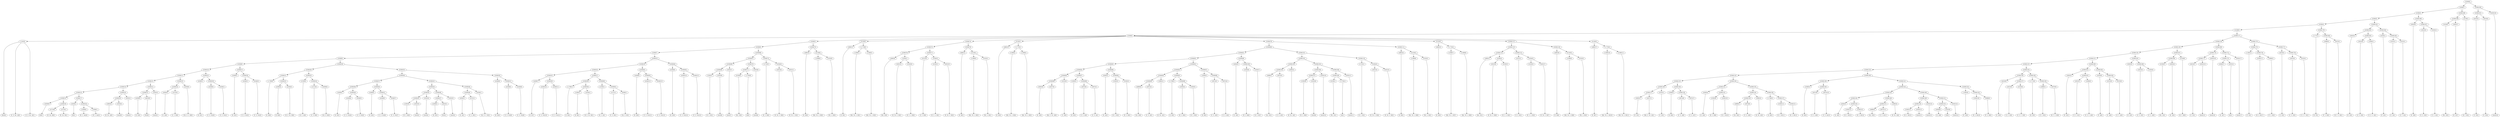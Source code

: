 digraph sample{
"L-543(0)"->"[Dis](0)"
"L-543(0)"->"[C  D  Dis  A](0)"
"L-543(0)"->"[C  D  Dis  A](1)"
"L5036(0)"->"[D](0)"
"L4719(0)"->"[D  Gis  B](0)"
"L4719(1)"->"[D  Gis  B](1)"
"L5306(16)"->"L4719(0)"
"L5306(16)"->"L4719(1)"
"L5306(15)"->"L5036(0)"
"L5306(15)"->"L5306(16)"
"L5036(1)"->"[D](1)"
"L2589(0)"->"[D  G  Ais](0)"
"L2589(1)"->"[D  G  Ais](1)"
"L5306(18)"->"L2589(0)"
"L5306(18)"->"L2589(1)"
"L5306(17)"->"L5036(1)"
"L5306(17)"->"L5306(18)"
"L5306(14)"->"L5306(15)"
"L5306(14)"->"L5306(17)"
"L2695(0)"->"[D  Fis  A](0)"
"L3503(0)"->"[rest](0)"
"L5306(20)"->"L2695(0)"
"L5306(20)"->"L3503(0)"
"L3503(1)"->"[rest](1)"
"L5306(19)"->"L5306(20)"
"L5306(19)"->"L3503(1)"
"L5306(13)"->"L5306(14)"
"L5306(13)"->"L5306(19)"
"L4266(0)"->"[D  E](0)"
"L4916(0)"->"[Fis](0)"
"L5306(22)"->"L4266(0)"
"L5306(22)"->"L4916(0)"
"L3503(2)"->"[rest](2)"
"L5306(21)"->"L5306(22)"
"L5306(21)"->"L3503(2)"
"L5306(12)"->"L5306(13)"
"L5306(12)"->"L5306(21)"
"L4564(0)"->"[G  A](0)"
"L3132(0)"->"[C  G  B](0)"
"L5306(24)"->"L4564(0)"
"L5306(24)"->"L3132(0)"
"L4339(0)"->"[Cis  D  G  B](0)"
"L5306(23)"->"L5306(24)"
"L5306(23)"->"L4339(0)"
"L5306(11)"->"L5306(12)"
"L5306(11)"->"L5306(23)"
"L4266(1)"->"[D  E](1)"
"L4346(0)"->"[C  D  Fis](0)"
"L4346(1)"->"[C  D  Fis](1)"
"L5306(26)"->"L4346(0)"
"L5306(26)"->"L4346(1)"
"L5306(25)"->"L4266(1)"
"L5306(25)"->"L5306(26)"
"L5306(10)"->"L5306(11)"
"L5306(10)"->"L5306(25)"
"L4266(2)"->"[D  E](2)"
"L4346(2)"->"[C  D  Fis](2)"
"L4346(3)"->"[C  D  Fis](3)"
"L5306(28)"->"L4346(2)"
"L5306(28)"->"L4346(3)"
"L5306(27)"->"L4266(2)"
"L5306(27)"->"L5306(28)"
"L5306(9)"->"L5306(10)"
"L5306(9)"->"L5306(27)"
"L-1796(0)"->"[G  B](0)"
"L2380(0)"->"[D  B](0)"
"L4164(0)"->"[D  E  Fis  B](0)"
"L5306(32)"->"L2380(0)"
"L5306(32)"->"L4164(0)"
"L5306(31)"->"L-1796(0)"
"L5306(31)"->"L5306(32)"
"L1559(0)"->"[D  G  A](0)"
"L1212(0)"->"[C  D  B](0)"
"L4308(0)"->"[Cis  D  B](0)"
"L5306(34)"->"L1212(0)"
"L5306(34)"->"L4308(0)"
"L5306(33)"->"L1559(0)"
"L5306(33)"->"L5306(34)"
"L5306(30)"->"L5306(31)"
"L5306(30)"->"L5306(33)"
"L4266(3)"->"[D  E](3)"
"L4346(4)"->"[C  D  Fis](4)"
"L4346(5)"->"[C  D  Fis](5)"
"L5306(39)"->"L4346(4)"
"L5306(39)"->"L4346(5)"
"L5306(38)"->"L4266(3)"
"L5306(38)"->"L5306(39)"
"L4266(4)"->"[D  E](4)"
"L4346(6)"->"[C  D  Fis](6)"
"L4346(7)"->"[C  D  Fis](7)"
"L5306(41)"->"L4346(6)"
"L5306(41)"->"L4346(7)"
"L5306(40)"->"L4266(4)"
"L5306(40)"->"L5306(41)"
"L5306(37)"->"L5306(38)"
"L5306(37)"->"L5306(40)"
"L2583(0)"->"[D  G  B](0)"
"L3503(3)"->"[rest](3)"
"L5306(45)"->"L2583(0)"
"L5306(45)"->"L3503(3)"
"L3503(4)"->"[rest](4)"
"L5306(44)"->"L5306(45)"
"L5306(44)"->"L3503(4)"
"L4266(5)"->"[D  E](5)"
"L4916(1)"->"[Fis](1)"
"L5306(47)"->"L4266(5)"
"L5306(47)"->"L4916(1)"
"L3503(5)"->"[rest](5)"
"L5306(46)"->"L5306(47)"
"L5306(46)"->"L3503(5)"
"L5306(43)"->"L5306(44)"
"L5306(43)"->"L5306(46)"
"L4564(1)"->"[G  A](1)"
"L3132(1)"->"[C  G  B](1)"
"L5306(49)"->"L4564(1)"
"L5306(49)"->"L3132(1)"
"L4339(1)"->"[Cis  D  G  B](1)"
"L5306(48)"->"L5306(49)"
"L5306(48)"->"L4339(1)"
"L5306(42)"->"L5306(43)"
"L5306(42)"->"L5306(48)"
"L5306(36)"->"L5306(37)"
"L5306(36)"->"L5306(42)"
"L4266(6)"->"[D  E](6)"
"L4346(8)"->"[C  D  Fis](8)"
"L4346(9)"->"[C  D  Fis](9)"
"L5306(51)"->"L4346(8)"
"L5306(51)"->"L4346(9)"
"L5306(50)"->"L4266(6)"
"L5306(50)"->"L5306(51)"
"L5306(35)"->"L5306(36)"
"L5306(35)"->"L5306(50)"
"L5306(29)"->"L5306(30)"
"L5306(29)"->"L5306(35)"
"L5306(8)"->"L5306(9)"
"L5306(8)"->"L5306(29)"
"L4266(7)"->"[D  E](7)"
"L4346(10)"->"[C  D  Fis](10)"
"L4346(11)"->"[C  D  Fis](11)"
"L5306(56)"->"L4346(10)"
"L5306(56)"->"L4346(11)"
"L5306(55)"->"L4266(7)"
"L5306(55)"->"L5306(56)"
"L-1796(1)"->"[G  B](1)"
"L2380(1)"->"[D  B](1)"
"L4164(1)"->"[D  E  Fis  B](1)"
"L5306(59)"->"L2380(1)"
"L5306(59)"->"L4164(1)"
"L5306(58)"->"L-1796(1)"
"L5306(58)"->"L5306(59)"
"L1559(1)"->"[D  G  A](1)"
"L1212(1)"->"[C  D  B](1)"
"L4308(1)"->"[Cis  D  B](1)"
"L5306(61)"->"L1212(1)"
"L5306(61)"->"L4308(1)"
"L5306(60)"->"L1559(1)"
"L5306(60)"->"L5306(61)"
"L5306(57)"->"L5306(58)"
"L5306(57)"->"L5306(60)"
"L5306(54)"->"L5306(55)"
"L5306(54)"->"L5306(57)"
"L4266(8)"->"[D  E](8)"
"L4346(12)"->"[C  D  Fis](12)"
"L4346(13)"->"[C  D  Fis](13)"
"L5306(63)"->"L4346(12)"
"L5306(63)"->"L4346(13)"
"L5306(62)"->"L4266(8)"
"L5306(62)"->"L5306(63)"
"L5306(53)"->"L5306(54)"
"L5306(53)"->"L5306(62)"
"L4266(9)"->"[D  E](9)"
"L4346(14)"->"[C  D  Fis](14)"
"L4346(15)"->"[C  D  Fis](15)"
"L5306(65)"->"L4346(14)"
"L5306(65)"->"L4346(15)"
"L5306(64)"->"L4266(9)"
"L5306(64)"->"L5306(65)"
"L5306(52)"->"L5306(53)"
"L5306(52)"->"L5306(64)"
"L5306(7)"->"L5306(8)"
"L5306(7)"->"L5306(52)"
"L2583(1)"->"[D  G  B](1)"
"L3503(6)"->"[rest](6)"
"L5306(69)"->"L2583(1)"
"L5306(69)"->"L3503(6)"
"L3503(7)"->"[rest](7)"
"L5306(68)"->"L5306(69)"
"L5306(68)"->"L3503(7)"
"L3236(0)"->"[Fis  G](0)"
"L-1794(0)"->"[A](0)"
"L5306(71)"->"L3236(0)"
"L5306(71)"->"L-1794(0)"
"L3503(8)"->"[rest](8)"
"L5306(70)"->"L5306(71)"
"L5306(70)"->"L3503(8)"
"L5306(67)"->"L5306(68)"
"L5306(67)"->"L5306(70)"
"L1735(0)"->"[E  G  B](0)"
"L5052(0)"->"[E  Fis  G  B](0)"
"L5052(1)"->"[E  Fis  G  B](1)"
"L5284(0)"->"L5052(0)"
"L5284(0)"->"L5052(1)"
"L5306(72)"->"L1735(0)"
"L5306(72)"->"L5284(0)"
"L5306(66)"->"L5306(67)"
"L5306(66)"->"L5306(72)"
"L5306(6)"->"L5306(7)"
"L5306(6)"->"L5306(66)"
"L4982(0)"->"[E  B](0)"
"L1396(0)"->"[Dis  Fis  A  B](0)"
"L2320(0)"->"[Fis  A  B](0)"
"L5126(0)"->"L1396(0)"
"L5126(0)"->"L2320(0)"
"L5306(73)"->"L4982(0)"
"L5306(73)"->"L5126(0)"
"L5306(5)"->"L5306(6)"
"L5306(5)"->"L5306(73)"
"L4982(1)"->"[E  B](1)"
"L1396(1)"->"[Dis  Fis  A  B](1)"
"L1396(2)"->"[Dis  Fis  A  B](2)"
"L-1778(0)"->"L1396(1)"
"L-1778(0)"->"L1396(2)"
"L5159(0)"->"L4982(1)"
"L5159(0)"->"L-1778(0)"
"L3893(0)"->"[Dis  E](0)"
"L5052(2)"->"[E  Fis  G  B](2)"
"L5163(0)"->"[E  G  A  B](0)"
"L5284(1)"->"L5052(2)"
"L5284(1)"->"L5163(0)"
"L5306(76)"->"L3893(0)"
"L5306(76)"->"L5284(1)"
"L5222(0)"->"[C  E  B](0)"
"L5163(1)"->"[E  G  A  B](1)"
"L5052(3)"->"[E  Fis  G  B](3)"
"L5284(2)"->"L5163(1)"
"L5284(2)"->"L5052(3)"
"L5306(77)"->"L5222(0)"
"L5306(77)"->"L5284(2)"
"L5306(75)"->"L5306(76)"
"L5306(75)"->"L5306(77)"
"L4982(2)"->"[E  B](2)"
"L1396(3)"->"[Dis  Fis  A  B](3)"
"L2320(1)"->"[Fis  A  B](1)"
"L5126(1)"->"L1396(3)"
"L5126(1)"->"L2320(1)"
"L5306(78)"->"L4982(2)"
"L5306(78)"->"L5126(1)"
"L5306(74)"->"L5306(75)"
"L5306(74)"->"L5306(78)"
"L4982(3)"->"[E  B](3)"
"L1396(4)"->"[Dis  Fis  A  B](4)"
"L1396(5)"->"[Dis  Fis  A  B](5)"
"L-1778(1)"->"L1396(4)"
"L-1778(1)"->"L1396(5)"
"L5159(1)"->"L4982(3)"
"L5159(1)"->"L-1778(1)"
"L3003(0)"->"[E  G](0)"
"L4357(0)"->"[Dis  E  Fis  A](0)"
"L5306(86)"->"L3003(0)"
"L5306(86)"->"L4357(0)"
"L3235(0)"->"[C  D](0)"
"L5306(85)"->"L5306(86)"
"L5306(85)"->"L3235(0)"
"L2380(2)"->"[D  B](2)"
"L3874(0)"->"[C  D  A](0)"
"L3874(1)"->"[C  D  A](1)"
"L5306(88)"->"L3874(0)"
"L5306(88)"->"L3874(1)"
"L5306(87)"->"L2380(2)"
"L5306(87)"->"L5306(88)"
"L5306(84)"->"L5306(85)"
"L5306(84)"->"L5306(87)"
"L4564(2)"->"[G  A](2)"
"L2583(2)"->"[D  G  B](2)"
"L2583(3)"->"[D  G  B](3)"
"L5306(90)"->"L2583(2)"
"L5306(90)"->"L2583(3)"
"L5306(89)"->"L4564(2)"
"L5306(89)"->"L5306(90)"
"L5306(83)"->"L5306(84)"
"L5306(83)"->"L5306(89)"
"L4668(0)"->"[Cis  D](0)"
"L3874(2)"->"[C  D  A](2)"
"L5306(94)"->"L4668(0)"
"L5306(94)"->"L3874(2)"
"L2695(1)"->"[D  Fis  A](1)"
"L5306(93)"->"L5306(94)"
"L5306(93)"->"L2695(1)"
"L-1796(2)"->"[G  B](2)"
"L2583(4)"->"[D  G  B](4)"
"L2583(5)"->"[D  G  B](5)"
"L5306(96)"->"L2583(4)"
"L5306(96)"->"L2583(5)"
"L5306(95)"->"L-1796(2)"
"L5306(95)"->"L5306(96)"
"L5306(92)"->"L5306(93)"
"L5306(92)"->"L5306(95)"
"L2380(3)"->"[D  B](3)"
"L3874(3)"->"[C  D  A](3)"
"L3874(4)"->"[C  D  A](4)"
"L5306(98)"->"L3874(3)"
"L5306(98)"->"L3874(4)"
"L5306(97)"->"L2380(3)"
"L5306(97)"->"L5306(98)"
"L5306(91)"->"L5306(92)"
"L5306(91)"->"L5306(97)"
"L5306(82)"->"L5306(83)"
"L5306(82)"->"L5306(91)"
"L4564(3)"->"[G  A](3)"
"L2583(6)"->"[D  G  B](6)"
"L2583(7)"->"[D  G  B](7)"
"L5306(100)"->"L2583(6)"
"L5306(100)"->"L2583(7)"
"L5306(99)"->"L4564(3)"
"L5306(99)"->"L5306(100)"
"L5306(81)"->"L5306(82)"
"L5306(81)"->"L5306(99)"
"L4668(1)"->"[Cis  D](1)"
"L3874(5)"->"[C  D  A](5)"
"L5306(104)"->"L4668(1)"
"L5306(104)"->"L3874(5)"
"L2695(2)"->"[D  Fis  A](2)"
"L5306(103)"->"L5306(104)"
"L5306(103)"->"L2695(2)"
"L2583(8)"->"[D  G  B](8)"
"L3503(9)"->"[rest](9)"
"L5306(107)"->"L2583(8)"
"L5306(107)"->"L3503(9)"
"L3503(10)"->"[rest](10)"
"L5306(106)"->"L5306(107)"
"L5306(106)"->"L3503(10)"
"L3236(1)"->"[Fis  G](1)"
"L-1794(1)"->"[A](1)"
"L5306(109)"->"L3236(1)"
"L5306(109)"->"L-1794(1)"
"L3503(11)"->"[rest](11)"
"L5306(108)"->"L5306(109)"
"L5306(108)"->"L3503(11)"
"L5306(105)"->"L5306(106)"
"L5306(105)"->"L5306(108)"
"L5306(102)"->"L5306(103)"
"L5306(102)"->"L5306(105)"
"L1735(1)"->"[E  G  B](1)"
"L5052(4)"->"[E  Fis  G  B](4)"
"L5052(5)"->"[E  Fis  G  B](5)"
"L5284(3)"->"L5052(4)"
"L5284(3)"->"L5052(5)"
"L5306(110)"->"L1735(1)"
"L5306(110)"->"L5284(3)"
"L5306(101)"->"L5306(102)"
"L5306(101)"->"L5306(110)"
"L5306(80)"->"L5306(81)"
"L5306(80)"->"L5306(101)"
"L4982(4)"->"[E  B](4)"
"L1396(6)"->"[Dis  Fis  A  B](6)"
"L2320(2)"->"[Fis  A  B](2)"
"L5126(2)"->"L1396(6)"
"L5126(2)"->"L2320(2)"
"L5306(111)"->"L4982(4)"
"L5306(111)"->"L5126(2)"
"L5306(79)"->"L5306(80)"
"L5306(79)"->"L5306(111)"
"L4982(5)"->"[E  B](5)"
"L1396(7)"->"[Dis  Fis  A  B](7)"
"L1396(8)"->"[Dis  Fis  A  B](8)"
"L-1778(2)"->"L1396(7)"
"L-1778(2)"->"L1396(8)"
"L5159(2)"->"L4982(5)"
"L5159(2)"->"L-1778(2)"
"L3893(1)"->"[Dis  E](1)"
"L5052(6)"->"[E  Fis  G  B](6)"
"L5163(2)"->"[E  G  A  B](2)"
"L5284(4)"->"L5052(6)"
"L5284(4)"->"L5163(2)"
"L5306(114)"->"L3893(1)"
"L5306(114)"->"L5284(4)"
"L5222(1)"->"[C  E  B](1)"
"L5163(3)"->"[E  G  A  B](3)"
"L5052(7)"->"[E  Fis  G  B](7)"
"L5284(5)"->"L5163(3)"
"L5284(5)"->"L5052(7)"
"L5306(115)"->"L5222(1)"
"L5306(115)"->"L5284(5)"
"L5306(113)"->"L5306(114)"
"L5306(113)"->"L5306(115)"
"L4982(6)"->"[E  B](6)"
"L1396(9)"->"[Dis  Fis  A  B](9)"
"L2320(3)"->"[Fis  A  B](3)"
"L5126(3)"->"L1396(9)"
"L5126(3)"->"L2320(3)"
"L5306(116)"->"L4982(6)"
"L5306(116)"->"L5126(3)"
"L5306(112)"->"L5306(113)"
"L5306(112)"->"L5306(116)"
"L4982(7)"->"[E  B](7)"
"L1396(10)"->"[Dis  Fis  A  B](10)"
"L1396(11)"->"[Dis  Fis  A  B](11)"
"L-1778(3)"->"L1396(10)"
"L-1778(3)"->"L1396(11)"
"L5159(3)"->"L4982(7)"
"L5159(3)"->"L-1778(3)"
"L5288(0)"->"L-543(0)"
"L5288(0)"->"L5306(5)"
"L5288(0)"->"L5159(0)"
"L5288(0)"->"L5306(74)"
"L5288(0)"->"L5159(1)"
"L5288(0)"->"L5306(79)"
"L5288(0)"->"L5159(2)"
"L5288(0)"->"L5306(112)"
"L5288(0)"->"L5159(3)"
"L3003(1)"->"[E  G](1)"
"L4357(1)"->"[Dis  E  Fis  A](1)"
"L5306(127)"->"L3003(1)"
"L5306(127)"->"L4357(1)"
"L3235(1)"->"[C  D](1)"
"L5306(126)"->"L5306(127)"
"L5306(126)"->"L3235(1)"
"L2380(4)"->"[D  B](4)"
"L3874(6)"->"[C  D  A](6)"
"L3874(7)"->"[C  D  A](7)"
"L5306(129)"->"L3874(6)"
"L5306(129)"->"L3874(7)"
"L5306(128)"->"L2380(4)"
"L5306(128)"->"L5306(129)"
"L5306(125)"->"L5306(126)"
"L5306(125)"->"L5306(128)"
"L4564(4)"->"[G  A](4)"
"L2583(9)"->"[D  G  B](9)"
"L2583(10)"->"[D  G  B](10)"
"L5306(132)"->"L2583(9)"
"L5306(132)"->"L2583(10)"
"L5306(131)"->"L4564(4)"
"L5306(131)"->"L5306(132)"
"L4668(2)"->"[Cis  D](2)"
"L3874(8)"->"[C  D  A](8)"
"L5306(135)"->"L4668(2)"
"L5306(135)"->"L3874(8)"
"L2695(3)"->"[D  Fis  A](3)"
"L5306(134)"->"L5306(135)"
"L5306(134)"->"L2695(3)"
"L-1796(3)"->"[G  B](3)"
"L2583(11)"->"[D  G  B](11)"
"L2583(12)"->"[D  G  B](12)"
"L5306(137)"->"L2583(11)"
"L5306(137)"->"L2583(12)"
"L5306(136)"->"L-1796(3)"
"L5306(136)"->"L5306(137)"
"L5306(133)"->"L5306(134)"
"L5306(133)"->"L5306(136)"
"L5306(130)"->"L5306(131)"
"L5306(130)"->"L5306(133)"
"L5306(124)"->"L5306(125)"
"L5306(124)"->"L5306(130)"
"L2380(5)"->"[D  B](5)"
"L3874(9)"->"[C  D  A](9)"
"L3874(10)"->"[C  D  A](10)"
"L5306(140)"->"L3874(9)"
"L5306(140)"->"L3874(10)"
"L5306(139)"->"L2380(5)"
"L5306(139)"->"L5306(140)"
"L4564(5)"->"[G  A](5)"
"L2583(13)"->"[D  G  B](13)"
"L2583(14)"->"[D  G  B](14)"
"L5306(145)"->"L2583(13)"
"L5306(145)"->"L2583(14)"
"L5306(144)"->"L4564(5)"
"L5306(144)"->"L5306(145)"
"L4668(3)"->"[Cis  D](3)"
"L3874(11)"->"[C  D  A](11)"
"L5306(147)"->"L4668(3)"
"L5306(147)"->"L3874(11)"
"L2695(4)"->"[D  Fis  A](4)"
"L5306(146)"->"L5306(147)"
"L5306(146)"->"L2695(4)"
"L5306(143)"->"L5306(144)"
"L5306(143)"->"L5306(146)"
"L2583(15)"->"[D  G  B](15)"
"L3503(12)"->"[rest](12)"
"L5306(150)"->"L2583(15)"
"L5306(150)"->"L3503(12)"
"L3503(13)"->"[rest](13)"
"L5306(149)"->"L5306(150)"
"L5306(149)"->"L3503(13)"
"L4564(6)"->"[G  A](6)"
"L2025(0)"->"[G](0)"
"L5306(152)"->"L4564(6)"
"L5306(152)"->"L2025(0)"
"L3503(14)"->"[rest](14)"
"L5306(151)"->"L5306(152)"
"L5306(151)"->"L3503(14)"
"L5306(148)"->"L5306(149)"
"L5306(148)"->"L5306(151)"
"L5306(142)"->"L5306(143)"
"L5306(142)"->"L5306(148)"
"L-1805(0)"->"[F  G](0)"
"L2583(16)"->"[D  G  B](16)"
"L2869(0)"->"[F  G  B](0)"
"L5306(154)"->"L2583(16)"
"L5306(154)"->"L2869(0)"
"L5306(153)"->"L-1805(0)"
"L5306(153)"->"L5306(154)"
"L5306(141)"->"L5306(142)"
"L5306(141)"->"L5306(153)"
"L5306(138)"->"L5306(139)"
"L5306(138)"->"L5306(141)"
"L5306(123)"->"L5306(124)"
"L5306(123)"->"L5306(138)"
"L4016(0)"->"[C  E](0)"
"L2810(0)"->"[C  E  G](0)"
"L3220(0)"->"[C  E  F  G](0)"
"L5306(157)"->"L2810(0)"
"L5306(157)"->"L3220(0)"
"L5306(156)"->"L4016(0)"
"L5306(156)"->"L5306(157)"
"L-1775(0)"->"[D  F](0)"
"L2869(1)"->"[F  G  B](1)"
"L3070(0)"->"[D  F  G  B](0)"
"L5306(159)"->"L2869(1)"
"L5306(159)"->"L3070(0)"
"L5306(158)"->"L-1775(0)"
"L5306(158)"->"L5306(159)"
"L5306(155)"->"L5306(156)"
"L5306(155)"->"L5306(158)"
"L5306(122)"->"L5306(123)"
"L5306(122)"->"L5306(155)"
"L3003(2)"->"[E  G](2)"
"L2810(1)"->"[C  E  G](1)"
"L1908(0)"->"[C  E  G  A](0)"
"L5306(162)"->"L2810(1)"
"L5306(162)"->"L1908(0)"
"L5306(161)"->"L3003(2)"
"L5306(161)"->"L5306(162)"
"L4530(0)"->"[F  A](0)"
"L2555(0)"->"[C  A](0)"
"L5253(0)"->"[C  F  A](0)"
"L5306(164)"->"L2555(0)"
"L5306(164)"->"L5253(0)"
"L5306(163)"->"L4530(0)"
"L5306(163)"->"L5306(164)"
"L5306(160)"->"L5306(161)"
"L5306(160)"->"L5306(163)"
"L5306(121)"->"L5306(122)"
"L5306(121)"->"L5306(160)"
"L3003(3)"->"[E  G](3)"
"L2810(2)"->"[C  E  G](2)"
"L2263(0)"->"[C  G  A](0)"
"L5306(166)"->"L2810(2)"
"L5306(166)"->"L2263(0)"
"L5306(165)"->"L3003(3)"
"L5306(165)"->"L5306(166)"
"L5306(120)"->"L5306(121)"
"L5306(120)"->"L5306(165)"
"L3236(2)"->"[Fis  G](2)"
"L3003(4)"->"[E  G](4)"
"L5306(168)"->"L3236(2)"
"L5306(168)"->"L3003(4)"
"L3139(0)"->"[D  F  B](0)"
"L5306(167)"->"L5306(168)"
"L5306(167)"->"L3139(0)"
"L5306(119)"->"L5306(120)"
"L5306(119)"->"L5306(167)"
"L4016(1)"->"[C  E](1)"
"L3503(15)"->"[rest](15)"
"L5306(171)"->"L4016(1)"
"L5306(171)"->"L3503(15)"
"L3503(16)"->"[rest](16)"
"L5306(170)"->"L5306(171)"
"L5306(170)"->"L3503(16)"
"L4564(7)"->"[G  A](7)"
"L2025(1)"->"[G](1)"
"L5306(173)"->"L4564(7)"
"L5306(173)"->"L2025(1)"
"L3503(17)"->"[rest](17)"
"L5306(172)"->"L5306(173)"
"L5306(172)"->"L3503(17)"
"L5306(169)"->"L5306(170)"
"L5306(169)"->"L5306(172)"
"L5306(118)"->"L5306(119)"
"L5306(118)"->"L5306(169)"
"L-1805(1)"->"[F  G](1)"
"L2583(17)"->"[D  G  B](17)"
"L2869(2)"->"[F  G  B](2)"
"L5306(176)"->"L2583(17)"
"L5306(176)"->"L2869(2)"
"L5306(175)"->"L-1805(1)"
"L5306(175)"->"L5306(176)"
"L4016(2)"->"[C  E](2)"
"L2810(3)"->"[C  E  G](3)"
"L3220(1)"->"[C  E  F  G](1)"
"L5306(178)"->"L2810(3)"
"L5306(178)"->"L3220(1)"
"L5306(177)"->"L4016(2)"
"L5306(177)"->"L5306(178)"
"L5306(174)"->"L5306(175)"
"L5306(174)"->"L5306(177)"
"L5306(117)"->"L5306(118)"
"L5306(117)"->"L5306(174)"
"L5199(0)"->"L5288(0)"
"L5199(0)"->"L5306(117)"
"L-1775(1)"->"[D  F](1)"
"L2869(3)"->"[F  G  B](3)"
"L3070(1)"->"[D  F  G  B](1)"
"L5306(180)"->"L2869(3)"
"L5306(180)"->"L3070(1)"
"L5306(179)"->"L-1775(1)"
"L5306(179)"->"L5306(180)"
"L5306(4)"->"L5199(0)"
"L5306(4)"->"L5306(179)"
"L3003(5)"->"[E  G](5)"
"L2810(4)"->"[C  E  G](4)"
"L1908(1)"->"[C  E  G  A](1)"
"L5306(183)"->"L2810(4)"
"L5306(183)"->"L1908(1)"
"L5306(182)"->"L3003(5)"
"L5306(182)"->"L5306(183)"
"L4530(1)"->"[F  A](1)"
"L2555(1)"->"[C  A](1)"
"L5253(1)"->"[C  F  A](1)"
"L5306(185)"->"L2555(1)"
"L5306(185)"->"L5253(1)"
"L5306(184)"->"L4530(1)"
"L5306(184)"->"L5306(185)"
"L5306(181)"->"L5306(182)"
"L5306(181)"->"L5306(184)"
"L5306(3)"->"L5306(4)"
"L5306(3)"->"L5306(181)"
"L3003(6)"->"[E  G](6)"
"L2810(5)"->"[C  E  G](5)"
"L2263(1)"->"[C  G  A](1)"
"L5306(187)"->"L2810(5)"
"L5306(187)"->"L2263(1)"
"L5306(186)"->"L3003(6)"
"L5306(186)"->"L5306(187)"
"L5306(2)"->"L5306(3)"
"L5306(2)"->"L5306(186)"
"L3236(3)"->"[Fis  G](3)"
"L3003(7)"->"[E  G](7)"
"L5306(189)"->"L3236(3)"
"L5306(189)"->"L3003(7)"
"L3139(1)"->"[D  F  B](1)"
"L5306(188)"->"L5306(189)"
"L5306(188)"->"L3139(1)"
"L5306(1)"->"L5306(2)"
"L5306(1)"->"L5306(188)"
"L4016(3)"->"[C  E](3)"
"L4016(4)"->"[C  E](4)"
"L5306(191)"->"L4016(3)"
"L5306(191)"->"L4016(4)"
"L3503(18)"->"[rest](18)"
"L5306(190)"->"L5306(191)"
"L5306(190)"->"L3503(18)"
"L5306(0)"->"L5306(1)"
"L5306(0)"->"L5306(190)"
{rank = min; "L5306(0)"}
{rank = same; "L5306(1)"; "L5306(190)";}
{rank = same; "L5306(2)"; "L5306(188)"; "L5306(191)"; "L3503(18)";}
{rank = same; "L5306(3)"; "L5306(186)"; "L5306(189)"; "L3139(1)"; "L4016(3)"; "L4016(4)";}
{rank = same; "L5306(4)"; "L5306(181)"; "L3003(6)"; "L5306(187)"; "L3236(3)"; "L3003(7)";}
{rank = same; "L5199(0)"; "L5306(179)"; "L5306(182)"; "L5306(184)"; "L2810(5)"; "L2263(1)";}
{rank = same; "L5288(0)"; "L5306(117)"; "L-1775(1)"; "L5306(180)"; "L3003(5)"; "L5306(183)"; "L4530(1)"; "L5306(185)";}
{rank = same; "L-543(0)"; "L5306(5)"; "L5159(0)"; "L5306(74)"; "L5159(1)"; "L5306(79)"; "L5159(2)"; "L5306(112)"; "L5159(3)"; "L5306(118)"; "L5306(174)"; "L2869(3)"; "L3070(1)"; "L2810(4)"; "L1908(1)"; "L2555(1)"; "L5253(1)";}
{rank = same; "L5306(6)"; "L5306(73)"; "L4982(1)"; "L-1778(0)"; "L5306(75)"; "L5306(78)"; "L4982(3)"; "L-1778(1)"; "L5306(80)"; "L5306(111)"; "L4982(5)"; "L-1778(2)"; "L5306(113)"; "L5306(116)"; "L4982(7)"; "L-1778(3)"; "L5306(119)"; "L5306(169)"; "L5306(175)"; "L5306(177)";}
{rank = same; "L5306(7)"; "L5306(66)"; "L4982(0)"; "L5126(0)"; "L1396(1)"; "L1396(2)"; "L5306(76)"; "L5306(77)"; "L4982(2)"; "L5126(1)"; "L1396(4)"; "L1396(5)"; "L5306(81)"; "L5306(101)"; "L4982(4)"; "L5126(2)"; "L1396(7)"; "L1396(8)"; "L5306(114)"; "L5306(115)"; "L4982(6)"; "L5126(3)"; "L1396(10)"; "L1396(11)"; "L5306(120)"; "L5306(167)"; "L5306(170)"; "L5306(172)"; "L-1805(1)"; "L5306(176)"; "L4016(2)"; "L5306(178)";}
{rank = same; "L5306(8)"; "L5306(52)"; "L5306(67)"; "L5306(72)"; "L1396(0)"; "L2320(0)"; "L3893(0)"; "L5284(1)"; "L5222(0)"; "L5284(2)"; "L1396(3)"; "L2320(1)"; "L5306(82)"; "L5306(99)"; "L5306(102)"; "L5306(110)"; "L1396(6)"; "L2320(2)"; "L3893(1)"; "L5284(4)"; "L5222(1)"; "L5284(5)"; "L1396(9)"; "L2320(3)"; "L5306(121)"; "L5306(165)"; "L5306(168)"; "L3139(0)"; "L5306(171)"; "L3503(16)"; "L5306(173)"; "L3503(17)"; "L2583(17)"; "L2869(2)"; "L2810(3)"; "L3220(1)";}
{rank = same; "L5306(9)"; "L5306(29)"; "L5306(53)"; "L5306(64)"; "L5306(68)"; "L5306(70)"; "L1735(0)"; "L5284(0)"; "L5052(2)"; "L5163(0)"; "L5163(1)"; "L5052(3)"; "L5306(83)"; "L5306(91)"; "L4564(3)"; "L5306(100)"; "L5306(103)"; "L5306(105)"; "L1735(1)"; "L5284(3)"; "L5052(6)"; "L5163(2)"; "L5163(3)"; "L5052(7)"; "L5306(122)"; "L5306(160)"; "L3003(3)"; "L5306(166)"; "L3236(2)"; "L3003(4)"; "L4016(1)"; "L3503(15)"; "L4564(7)"; "L2025(1)";}
{rank = same; "L5306(10)"; "L5306(27)"; "L5306(30)"; "L5306(35)"; "L5306(54)"; "L5306(62)"; "L4266(9)"; "L5306(65)"; "L5306(69)"; "L3503(7)"; "L5306(71)"; "L3503(8)"; "L5052(0)"; "L5052(1)"; "L5306(84)"; "L5306(89)"; "L5306(92)"; "L5306(97)"; "L2583(6)"; "L2583(7)"; "L5306(104)"; "L2695(2)"; "L5306(106)"; "L5306(108)"; "L5052(4)"; "L5052(5)"; "L5306(123)"; "L5306(155)"; "L5306(161)"; "L5306(163)"; "L2810(2)"; "L2263(0)";}
{rank = same; "L5306(11)"; "L5306(25)"; "L4266(2)"; "L5306(28)"; "L5306(31)"; "L5306(33)"; "L5306(36)"; "L5306(50)"; "L5306(55)"; "L5306(57)"; "L4266(8)"; "L5306(63)"; "L4346(14)"; "L4346(15)"; "L2583(1)"; "L3503(6)"; "L3236(0)"; "L-1794(0)"; "L5306(85)"; "L5306(87)"; "L4564(2)"; "L5306(90)"; "L5306(93)"; "L5306(95)"; "L2380(3)"; "L5306(98)"; "L4668(1)"; "L3874(5)"; "L5306(107)"; "L3503(10)"; "L5306(109)"; "L3503(11)"; "L5306(124)"; "L5306(138)"; "L5306(156)"; "L5306(158)"; "L3003(2)"; "L5306(162)"; "L4530(0)"; "L5306(164)";}
{rank = same; "L5306(12)"; "L5306(23)"; "L4266(1)"; "L5306(26)"; "L4346(2)"; "L4346(3)"; "L-1796(0)"; "L5306(32)"; "L1559(0)"; "L5306(34)"; "L5306(37)"; "L5306(42)"; "L4266(6)"; "L5306(51)"; "L4266(7)"; "L5306(56)"; "L5306(58)"; "L5306(60)"; "L4346(12)"; "L4346(13)"; "L5306(86)"; "L3235(0)"; "L2380(2)"; "L5306(88)"; "L2583(2)"; "L2583(3)"; "L5306(94)"; "L2695(1)"; "L-1796(2)"; "L5306(96)"; "L3874(3)"; "L3874(4)"; "L2583(8)"; "L3503(9)"; "L3236(1)"; "L-1794(1)"; "L5306(125)"; "L5306(130)"; "L5306(139)"; "L5306(141)"; "L4016(0)"; "L5306(157)"; "L-1775(0)"; "L5306(159)"; "L2810(1)"; "L1908(0)"; "L2555(0)"; "L5253(0)";}
{rank = same; "L5306(13)"; "L5306(21)"; "L5306(24)"; "L4339(0)"; "L4346(0)"; "L4346(1)"; "L2380(0)"; "L4164(0)"; "L1212(0)"; "L4308(0)"; "L5306(38)"; "L5306(40)"; "L5306(43)"; "L5306(48)"; "L4346(8)"; "L4346(9)"; "L4346(10)"; "L4346(11)"; "L-1796(1)"; "L5306(59)"; "L1559(1)"; "L5306(61)"; "L3003(0)"; "L4357(0)"; "L3874(0)"; "L3874(1)"; "L4668(0)"; "L3874(2)"; "L2583(4)"; "L2583(5)"; "L5306(126)"; "L5306(128)"; "L5306(131)"; "L5306(133)"; "L2380(5)"; "L5306(140)"; "L5306(142)"; "L5306(153)"; "L2810(0)"; "L3220(0)"; "L2869(1)"; "L3070(0)";}
{rank = same; "L5306(14)"; "L5306(19)"; "L5306(22)"; "L3503(2)"; "L4564(0)"; "L3132(0)"; "L4266(3)"; "L5306(39)"; "L4266(4)"; "L5306(41)"; "L5306(44)"; "L5306(46)"; "L5306(49)"; "L4339(1)"; "L2380(1)"; "L4164(1)"; "L1212(1)"; "L4308(1)"; "L5306(127)"; "L3235(1)"; "L2380(4)"; "L5306(129)"; "L4564(4)"; "L5306(132)"; "L5306(134)"; "L5306(136)"; "L3874(9)"; "L3874(10)"; "L5306(143)"; "L5306(148)"; "L-1805(0)"; "L5306(154)";}
{rank = same; "L5306(15)"; "L5306(17)"; "L5306(20)"; "L3503(1)"; "L4266(0)"; "L4916(0)"; "L4346(4)"; "L4346(5)"; "L4346(6)"; "L4346(7)"; "L5306(45)"; "L3503(4)"; "L5306(47)"; "L3503(5)"; "L4564(1)"; "L3132(1)"; "L3003(1)"; "L4357(1)"; "L3874(6)"; "L3874(7)"; "L2583(9)"; "L2583(10)"; "L5306(135)"; "L2695(3)"; "L-1796(3)"; "L5306(137)"; "L5306(144)"; "L5306(146)"; "L5306(149)"; "L5306(151)"; "L2583(16)"; "L2869(0)";}
{rank = same; "L5036(0)"; "L5306(16)"; "L5036(1)"; "L5306(18)"; "L2695(0)"; "L3503(0)"; "L2583(0)"; "L3503(3)"; "L4266(5)"; "L4916(1)"; "L4668(2)"; "L3874(8)"; "L2583(11)"; "L2583(12)"; "L4564(5)"; "L5306(145)"; "L5306(147)"; "L2695(4)"; "L5306(150)"; "L3503(13)"; "L5306(152)"; "L3503(14)";}
{rank = same; "L4719(0)"; "L4719(1)"; "L2589(0)"; "L2589(1)"; "L2583(13)"; "L2583(14)"; "L4668(3)"; "L3874(11)"; "L2583(15)"; "L3503(12)"; "L4564(6)"; "L2025(0)";}
{rank = max; "[A](0)"; "[A](1)"; "[C  A](0)"; "[C  A](1)"; "[C  D  A](0)"; "[C  D  A](1)"; "[C  D  A](10)"; "[C  D  A](11)"; "[C  D  A](2)"; "[C  D  A](3)"; "[C  D  A](4)"; "[C  D  A](5)"; "[C  D  A](6)"; "[C  D  A](7)"; "[C  D  A](8)"; "[C  D  A](9)"; "[C  D  B](0)"; "[C  D  B](1)"; "[C  D  Dis  A](0)"; "[C  D  Dis  A](1)"; "[C  D  Fis](0)"; "[C  D  Fis](1)"; "[C  D  Fis](10)"; "[C  D  Fis](11)"; "[C  D  Fis](12)"; "[C  D  Fis](13)"; "[C  D  Fis](14)"; "[C  D  Fis](15)"; "[C  D  Fis](2)"; "[C  D  Fis](3)"; "[C  D  Fis](4)"; "[C  D  Fis](5)"; "[C  D  Fis](6)"; "[C  D  Fis](7)"; "[C  D  Fis](8)"; "[C  D  Fis](9)"; "[C  D](0)"; "[C  D](1)"; "[C  E  B](0)"; "[C  E  B](1)"; "[C  E  F  G](0)"; "[C  E  F  G](1)"; "[C  E  G  A](0)"; "[C  E  G  A](1)"; "[C  E  G](0)"; "[C  E  G](1)"; "[C  E  G](2)"; "[C  E  G](3)"; "[C  E  G](4)"; "[C  E  G](5)"; "[C  E](0)"; "[C  E](1)"; "[C  E](2)"; "[C  E](3)"; "[C  E](4)"; "[C  F  A](0)"; "[C  F  A](1)"; "[C  G  A](0)"; "[C  G  A](1)"; "[C  G  B](0)"; "[C  G  B](1)"; "[Cis  D  B](0)"; "[Cis  D  B](1)"; "[Cis  D  G  B](0)"; "[Cis  D  G  B](1)"; "[Cis  D](0)"; "[Cis  D](1)"; "[Cis  D](2)"; "[Cis  D](3)"; "[D  B](0)"; "[D  B](1)"; "[D  B](2)"; "[D  B](3)"; "[D  B](4)"; "[D  B](5)"; "[D  E  Fis  B](0)"; "[D  E  Fis  B](1)"; "[D  E](0)"; "[D  E](1)"; "[D  E](2)"; "[D  E](3)"; "[D  E](4)"; "[D  E](5)"; "[D  E](6)"; "[D  E](7)"; "[D  E](8)"; "[D  E](9)"; "[D  F  B](0)"; "[D  F  B](1)"; "[D  F  G  B](0)"; "[D  F  G  B](1)"; "[D  F](0)"; "[D  F](1)"; "[D  Fis  A](0)"; "[D  Fis  A](1)"; "[D  Fis  A](2)"; "[D  Fis  A](3)"; "[D  Fis  A](4)"; "[D  G  A](0)"; "[D  G  A](1)"; "[D  G  Ais](0)"; "[D  G  Ais](1)"; "[D  G  B](0)"; "[D  G  B](1)"; "[D  G  B](10)"; "[D  G  B](11)"; "[D  G  B](12)"; "[D  G  B](13)"; "[D  G  B](14)"; "[D  G  B](15)"; "[D  G  B](16)"; "[D  G  B](17)"; "[D  G  B](2)"; "[D  G  B](3)"; "[D  G  B](4)"; "[D  G  B](5)"; "[D  G  B](6)"; "[D  G  B](7)"; "[D  G  B](8)"; "[D  G  B](9)"; "[D  Gis  B](0)"; "[D  Gis  B](1)"; "[D](0)"; "[D](1)"; "[Dis  E  Fis  A](0)"; "[Dis  E  Fis  A](1)"; "[Dis  E](0)"; "[Dis  E](1)"; "[Dis  Fis  A  B](0)"; "[Dis  Fis  A  B](1)"; "[Dis  Fis  A  B](10)"; "[Dis  Fis  A  B](11)"; "[Dis  Fis  A  B](2)"; "[Dis  Fis  A  B](3)"; "[Dis  Fis  A  B](4)"; "[Dis  Fis  A  B](5)"; "[Dis  Fis  A  B](6)"; "[Dis  Fis  A  B](7)"; "[Dis  Fis  A  B](8)"; "[Dis  Fis  A  B](9)"; "[Dis](0)"; "[E  B](0)"; "[E  B](1)"; "[E  B](2)"; "[E  B](3)"; "[E  B](4)"; "[E  B](5)"; "[E  B](6)"; "[E  B](7)"; "[E  Fis  G  B](0)"; "[E  Fis  G  B](1)"; "[E  Fis  G  B](2)"; "[E  Fis  G  B](3)"; "[E  Fis  G  B](4)"; "[E  Fis  G  B](5)"; "[E  Fis  G  B](6)"; "[E  Fis  G  B](7)"; "[E  G  A  B](0)"; "[E  G  A  B](1)"; "[E  G  A  B](2)"; "[E  G  A  B](3)"; "[E  G  B](0)"; "[E  G  B](1)"; "[E  G](0)"; "[E  G](1)"; "[E  G](2)"; "[E  G](3)"; "[E  G](4)"; "[E  G](5)"; "[E  G](6)"; "[E  G](7)"; "[F  A](0)"; "[F  A](1)"; "[F  G  B](0)"; "[F  G  B](1)"; "[F  G  B](2)"; "[F  G  B](3)"; "[F  G](0)"; "[F  G](1)"; "[Fis  A  B](0)"; "[Fis  A  B](1)"; "[Fis  A  B](2)"; "[Fis  A  B](3)"; "[Fis  G](0)"; "[Fis  G](1)"; "[Fis  G](2)"; "[Fis  G](3)"; "[Fis](0)"; "[Fis](1)"; "[G  A](0)"; "[G  A](1)"; "[G  A](2)"; "[G  A](3)"; "[G  A](4)"; "[G  A](5)"; "[G  A](6)"; "[G  A](7)"; "[G  B](0)"; "[G  B](1)"; "[G  B](2)"; "[G  B](3)"; "[G](0)"; "[G](1)"; "[rest](0)"; "[rest](1)"; "[rest](10)"; "[rest](11)"; "[rest](12)"; "[rest](13)"; "[rest](14)"; "[rest](15)"; "[rest](16)"; "[rest](17)"; "[rest](18)"; "[rest](2)"; "[rest](3)"; "[rest](4)"; "[rest](5)"; "[rest](6)"; "[rest](7)"; "[rest](8)"; "[rest](9)";}
}